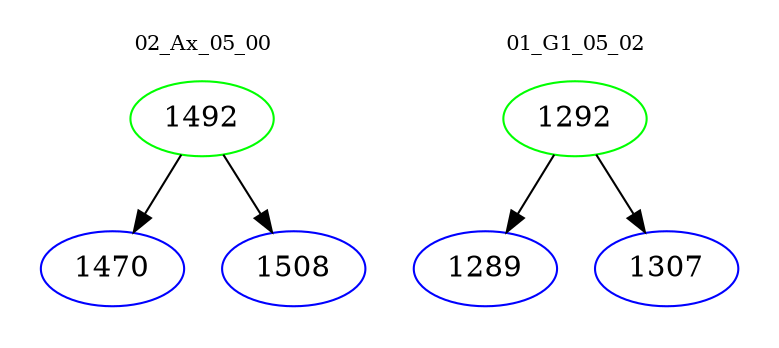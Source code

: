 digraph{
subgraph cluster_0 {
color = white
label = "02_Ax_05_00";
fontsize=10;
T0_1492 [label="1492", color="green"]
T0_1492 -> T0_1470 [color="black"]
T0_1470 [label="1470", color="blue"]
T0_1492 -> T0_1508 [color="black"]
T0_1508 [label="1508", color="blue"]
}
subgraph cluster_1 {
color = white
label = "01_G1_05_02";
fontsize=10;
T1_1292 [label="1292", color="green"]
T1_1292 -> T1_1289 [color="black"]
T1_1289 [label="1289", color="blue"]
T1_1292 -> T1_1307 [color="black"]
T1_1307 [label="1307", color="blue"]
}
}
